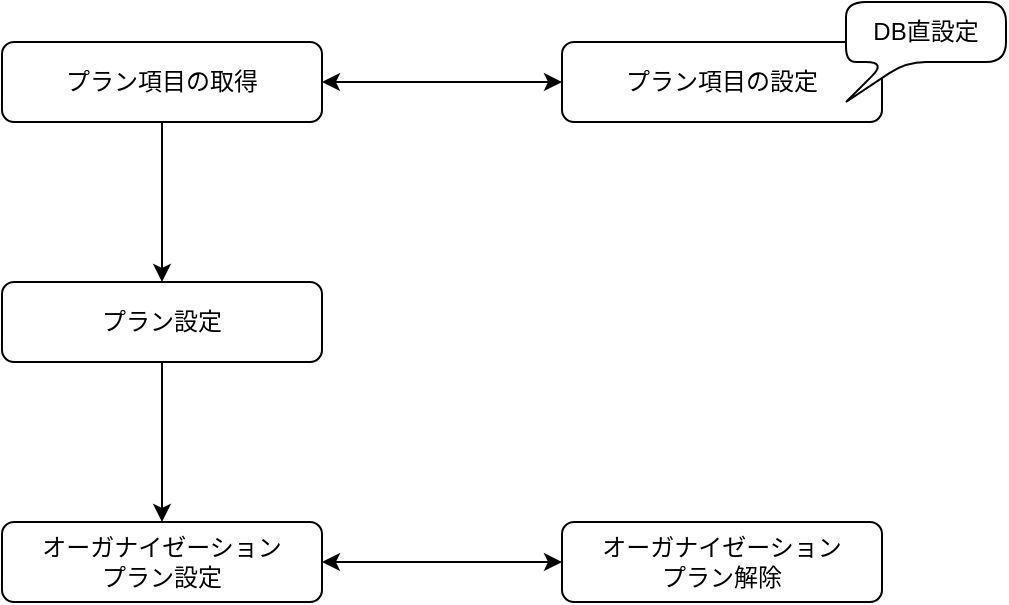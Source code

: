 <mxfile version="20.7.4" type="device"><diagram id="C5RBs43oDa-KdzZeNtuy" name="Page-1"><mxGraphModel dx="1036" dy="450" grid="1" gridSize="10" guides="1" tooltips="1" connect="1" arrows="1" fold="1" page="1" pageScale="1" pageWidth="827" pageHeight="1169" math="0" shadow="0"><root><mxCell id="WIyWlLk6GJQsqaUBKTNV-0"/><mxCell id="WIyWlLk6GJQsqaUBKTNV-1" parent="WIyWlLk6GJQsqaUBKTNV-0"/><mxCell id="WIyWlLk6GJQsqaUBKTNV-3" value="プラン項目の取得" style="rounded=1;whiteSpace=wrap;html=1;fontSize=12;glass=0;strokeWidth=1;shadow=0;" parent="WIyWlLk6GJQsqaUBKTNV-1" vertex="1"><mxGeometry x="160" y="80" width="160" height="40" as="geometry"/></mxCell><mxCell id="WIyWlLk6GJQsqaUBKTNV-7" value="プラン項目の設定" style="rounded=1;whiteSpace=wrap;html=1;fontSize=12;glass=0;strokeWidth=1;shadow=0;" parent="WIyWlLk6GJQsqaUBKTNV-1" vertex="1"><mxGeometry x="440" y="80" width="160" height="40" as="geometry"/></mxCell><mxCell id="WIyWlLk6GJQsqaUBKTNV-11" value="オーガナイゼーション&lt;br&gt;プラン設定" style="rounded=1;whiteSpace=wrap;html=1;fontSize=12;glass=0;strokeWidth=1;shadow=0;" parent="WIyWlLk6GJQsqaUBKTNV-1" vertex="1"><mxGeometry x="160" y="320" width="160" height="40" as="geometry"/></mxCell><mxCell id="WIyWlLk6GJQsqaUBKTNV-12" value="プラン設定" style="rounded=1;whiteSpace=wrap;html=1;fontSize=12;glass=0;strokeWidth=1;shadow=0;" parent="WIyWlLk6GJQsqaUBKTNV-1" vertex="1"><mxGeometry x="160" y="200" width="160" height="40" as="geometry"/></mxCell><mxCell id="P8WVP6GQJzZzeQH3u7db-0" value="オーガナイゼーション&lt;br&gt;プラン解除" style="rounded=1;whiteSpace=wrap;html=1;fontSize=12;glass=0;strokeWidth=1;shadow=0;" vertex="1" parent="WIyWlLk6GJQsqaUBKTNV-1"><mxGeometry x="440" y="320" width="160" height="40" as="geometry"/></mxCell><mxCell id="P8WVP6GQJzZzeQH3u7db-3" value="DB直設定" style="shape=callout;whiteSpace=wrap;html=1;perimeter=calloutPerimeter;rounded=1;position2=0;size=20;position=0.25;base=10;" vertex="1" parent="WIyWlLk6GJQsqaUBKTNV-1"><mxGeometry x="582" y="60" width="80" height="50" as="geometry"/></mxCell><mxCell id="P8WVP6GQJzZzeQH3u7db-6" value="" style="endArrow=classic;startArrow=classic;html=1;rounded=0;entryX=0;entryY=0.5;entryDx=0;entryDy=0;" edge="1" parent="WIyWlLk6GJQsqaUBKTNV-1" target="WIyWlLk6GJQsqaUBKTNV-7"><mxGeometry width="50" height="50" relative="1" as="geometry"><mxPoint x="320" y="100" as="sourcePoint"/><mxPoint x="440" y="200" as="targetPoint"/></mxGeometry></mxCell><mxCell id="P8WVP6GQJzZzeQH3u7db-7" value="" style="endArrow=classic;startArrow=classic;html=1;rounded=0;exitX=1;exitY=0.5;exitDx=0;exitDy=0;entryX=0;entryY=0.5;entryDx=0;entryDy=0;" edge="1" parent="WIyWlLk6GJQsqaUBKTNV-1" source="WIyWlLk6GJQsqaUBKTNV-11" target="P8WVP6GQJzZzeQH3u7db-0"><mxGeometry width="50" height="50" relative="1" as="geometry"><mxPoint x="390" y="250" as="sourcePoint"/><mxPoint x="440" y="200" as="targetPoint"/></mxGeometry></mxCell><mxCell id="P8WVP6GQJzZzeQH3u7db-8" value="" style="endArrow=classic;html=1;rounded=0;entryX=0.5;entryY=0;entryDx=0;entryDy=0;exitX=0.5;exitY=1;exitDx=0;exitDy=0;" edge="1" parent="WIyWlLk6GJQsqaUBKTNV-1" source="WIyWlLk6GJQsqaUBKTNV-12" target="WIyWlLk6GJQsqaUBKTNV-11"><mxGeometry width="50" height="50" relative="1" as="geometry"><mxPoint x="390" y="250" as="sourcePoint"/><mxPoint x="440" y="200" as="targetPoint"/></mxGeometry></mxCell><mxCell id="P8WVP6GQJzZzeQH3u7db-9" value="" style="endArrow=classic;html=1;rounded=0;exitX=0.5;exitY=1;exitDx=0;exitDy=0;entryX=0.5;entryY=0;entryDx=0;entryDy=0;" edge="1" parent="WIyWlLk6GJQsqaUBKTNV-1" source="WIyWlLk6GJQsqaUBKTNV-3" target="WIyWlLk6GJQsqaUBKTNV-12"><mxGeometry width="50" height="50" relative="1" as="geometry"><mxPoint x="390" y="250" as="sourcePoint"/><mxPoint x="440" y="200" as="targetPoint"/></mxGeometry></mxCell></root></mxGraphModel></diagram></mxfile>